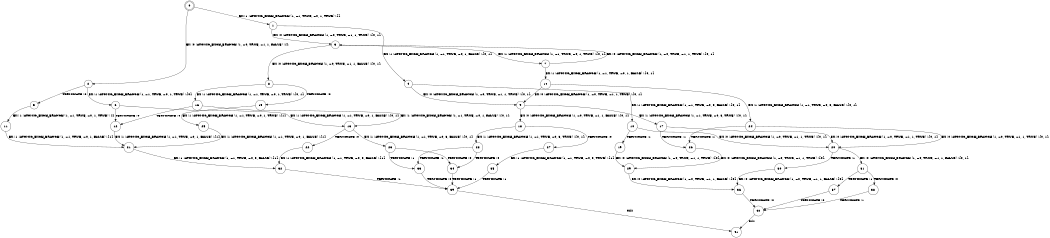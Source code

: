 digraph BCG {
size = "7, 10.5";
center = TRUE;
node [shape = circle];
0 [peripheries = 2];
0 -> 1 [label = "EX !1 !ATOMIC_EXCH_BRANCH (1, +1, TRUE, +0, 1, TRUE) !{}"];
0 -> 2 [label = "EX !0 !ATOMIC_EXCH_BRANCH (1, +0, TRUE, +1, 1, FALSE) !{}"];
1 -> 3 [label = "EX !0 !ATOMIC_EXCH_BRANCH (1, +0, TRUE, +1, 1, TRUE) !{0, 1}"];
1 -> 4 [label = "EX !1 !ATOMIC_EXCH_BRANCH (1, +1, TRUE, +0, 1, FALSE) !{0, 1}"];
2 -> 5 [label = "TERMINATE !0"];
2 -> 6 [label = "EX !1 !ATOMIC_EXCH_BRANCH (1, +1, TRUE, +0, 1, TRUE) !{0}"];
3 -> 7 [label = "EX !1 !ATOMIC_EXCH_BRANCH (1, +1, TRUE, +0, 1, TRUE) !{0, 1}"];
3 -> 8 [label = "EX !0 !ATOMIC_EXCH_BRANCH (1, +0, TRUE, +1, 1, FALSE) !{0, 1}"];
4 -> 9 [label = "EX !0 !ATOMIC_EXCH_BRANCH (1, +0, TRUE, +1, 1, TRUE) !{0, 1}"];
4 -> 10 [label = "EX !1 !ATOMIC_EXCH_BRANCH (1, +1, TRUE, +0, 3, FALSE) !{0, 1}"];
5 -> 11 [label = "EX !1 !ATOMIC_EXCH_BRANCH (1, +1, TRUE, +0, 1, TRUE) !{}"];
6 -> 12 [label = "TERMINATE !0"];
6 -> 13 [label = "EX !1 !ATOMIC_EXCH_BRANCH (1, +1, TRUE, +0, 1, FALSE) !{0, 1}"];
7 -> 14 [label = "EX !1 !ATOMIC_EXCH_BRANCH (1, +1, TRUE, +0, 1, FALSE) !{0, 1}"];
7 -> 3 [label = "EX !0 !ATOMIC_EXCH_BRANCH (1, +0, TRUE, +1, 1, TRUE) !{0, 1}"];
8 -> 15 [label = "TERMINATE !0"];
8 -> 16 [label = "EX !1 !ATOMIC_EXCH_BRANCH (1, +1, TRUE, +0, 1, TRUE) !{0, 1}"];
9 -> 17 [label = "EX !1 !ATOMIC_EXCH_BRANCH (1, +1, TRUE, +0, 3, TRUE) !{0, 1}"];
9 -> 18 [label = "EX !0 !ATOMIC_EXCH_BRANCH (1, +0, TRUE, +1, 1, FALSE) !{0, 1}"];
10 -> 19 [label = "TERMINATE !1"];
10 -> 20 [label = "EX !0 !ATOMIC_EXCH_BRANCH (1, +0, TRUE, +1, 1, TRUE) !{0, 1}"];
11 -> 21 [label = "EX !1 !ATOMIC_EXCH_BRANCH (1, +1, TRUE, +0, 1, FALSE) !{1}"];
12 -> 21 [label = "EX !1 !ATOMIC_EXCH_BRANCH (1, +1, TRUE, +0, 1, FALSE) !{1}"];
13 -> 22 [label = "TERMINATE !0"];
13 -> 23 [label = "EX !1 !ATOMIC_EXCH_BRANCH (1, +1, TRUE, +0, 3, FALSE) !{0, 1}"];
14 -> 24 [label = "EX !1 !ATOMIC_EXCH_BRANCH (1, +1, TRUE, +0, 3, FALSE) !{0, 1}"];
14 -> 9 [label = "EX !0 !ATOMIC_EXCH_BRANCH (1, +0, TRUE, +1, 1, TRUE) !{0, 1}"];
15 -> 25 [label = "EX !1 !ATOMIC_EXCH_BRANCH (1, +1, TRUE, +0, 1, TRUE) !{1}"];
16 -> 12 [label = "TERMINATE !0"];
16 -> 13 [label = "EX !1 !ATOMIC_EXCH_BRANCH (1, +1, TRUE, +0, 1, FALSE) !{0, 1}"];
17 -> 26 [label = "TERMINATE !1"];
17 -> 20 [label = "EX !0 !ATOMIC_EXCH_BRANCH (1, +0, TRUE, +1, 1, TRUE) !{0, 1}"];
18 -> 27 [label = "TERMINATE !0"];
18 -> 28 [label = "EX !1 !ATOMIC_EXCH_BRANCH (1, +1, TRUE, +0, 3, TRUE) !{0, 1}"];
19 -> 29 [label = "EX !0 !ATOMIC_EXCH_BRANCH (1, +0, TRUE, +1, 1, TRUE) !{0}"];
20 -> 30 [label = "TERMINATE !1"];
20 -> 31 [label = "EX !0 !ATOMIC_EXCH_BRANCH (1, +0, TRUE, +1, 1, FALSE) !{0, 1}"];
21 -> 32 [label = "EX !1 !ATOMIC_EXCH_BRANCH (1, +1, TRUE, +0, 3, FALSE) !{1}"];
22 -> 32 [label = "EX !1 !ATOMIC_EXCH_BRANCH (1, +1, TRUE, +0, 3, FALSE) !{1}"];
23 -> 33 [label = "TERMINATE !1"];
23 -> 34 [label = "TERMINATE !0"];
24 -> 26 [label = "TERMINATE !1"];
24 -> 20 [label = "EX !0 !ATOMIC_EXCH_BRANCH (1, +0, TRUE, +1, 1, TRUE) !{0, 1}"];
25 -> 21 [label = "EX !1 !ATOMIC_EXCH_BRANCH (1, +1, TRUE, +0, 1, FALSE) !{1}"];
26 -> 29 [label = "EX !0 !ATOMIC_EXCH_BRANCH (1, +0, TRUE, +1, 1, TRUE) !{0}"];
27 -> 35 [label = "EX !1 !ATOMIC_EXCH_BRANCH (1, +1, TRUE, +0, 3, TRUE) !{1}"];
28 -> 33 [label = "TERMINATE !1"];
28 -> 34 [label = "TERMINATE !0"];
29 -> 36 [label = "EX !0 !ATOMIC_EXCH_BRANCH (1, +0, TRUE, +1, 1, FALSE) !{0}"];
30 -> 36 [label = "EX !0 !ATOMIC_EXCH_BRANCH (1, +0, TRUE, +1, 1, FALSE) !{0}"];
31 -> 37 [label = "TERMINATE !1"];
31 -> 38 [label = "TERMINATE !0"];
32 -> 39 [label = "TERMINATE !1"];
33 -> 39 [label = "TERMINATE !0"];
34 -> 39 [label = "TERMINATE !1"];
35 -> 39 [label = "TERMINATE !1"];
36 -> 40 [label = "TERMINATE !0"];
37 -> 40 [label = "TERMINATE !0"];
38 -> 40 [label = "TERMINATE !1"];
39 -> 41 [label = "exit"];
40 -> 41 [label = "exit"];
}
